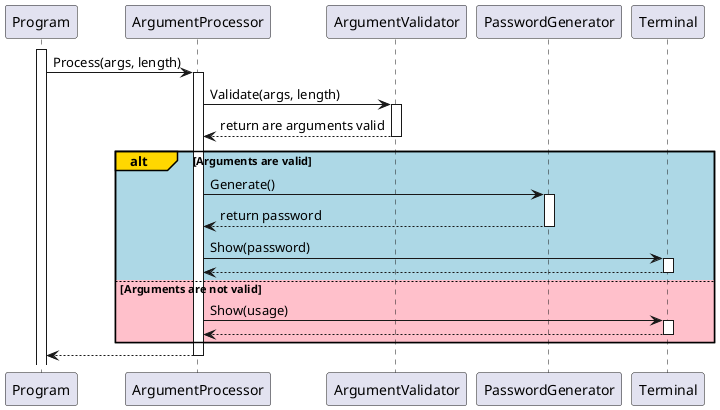 @startuml Sequence
participant Program as program
participant ArgumentProcessor as argumentProcessor
participant ArgumentValidator as argumentValidator
participant PasswordGenerator as passwordGenerator
participant Terminal as terminal

activate program

program -> argumentProcessor: Process(args, length)
activate argumentProcessor

argumentProcessor -> argumentValidator: Validate(args, length)
activate argumentValidator
argumentProcessor <-- argumentValidator: return are arguments valid
deactivate argumentValidator

alt#Gold #LightBlue Arguments are valid
    argumentProcessor -> passwordGenerator: Generate()
    activate passwordGenerator
    argumentProcessor <-- passwordGenerator: return password
    deactivate passwordGenerator

    argumentProcessor -> terminal: Show(password)
    activate terminal
    argumentProcessor <-- terminal
    deactivate terminal

else #Pink Arguments are not valid
    argumentProcessor -> terminal: Show(usage)
    activate terminal
    argumentProcessor <-- terminal
    deactivate terminal
end

program <-- argumentProcessor
deactivate argumentProcessor
@enduml